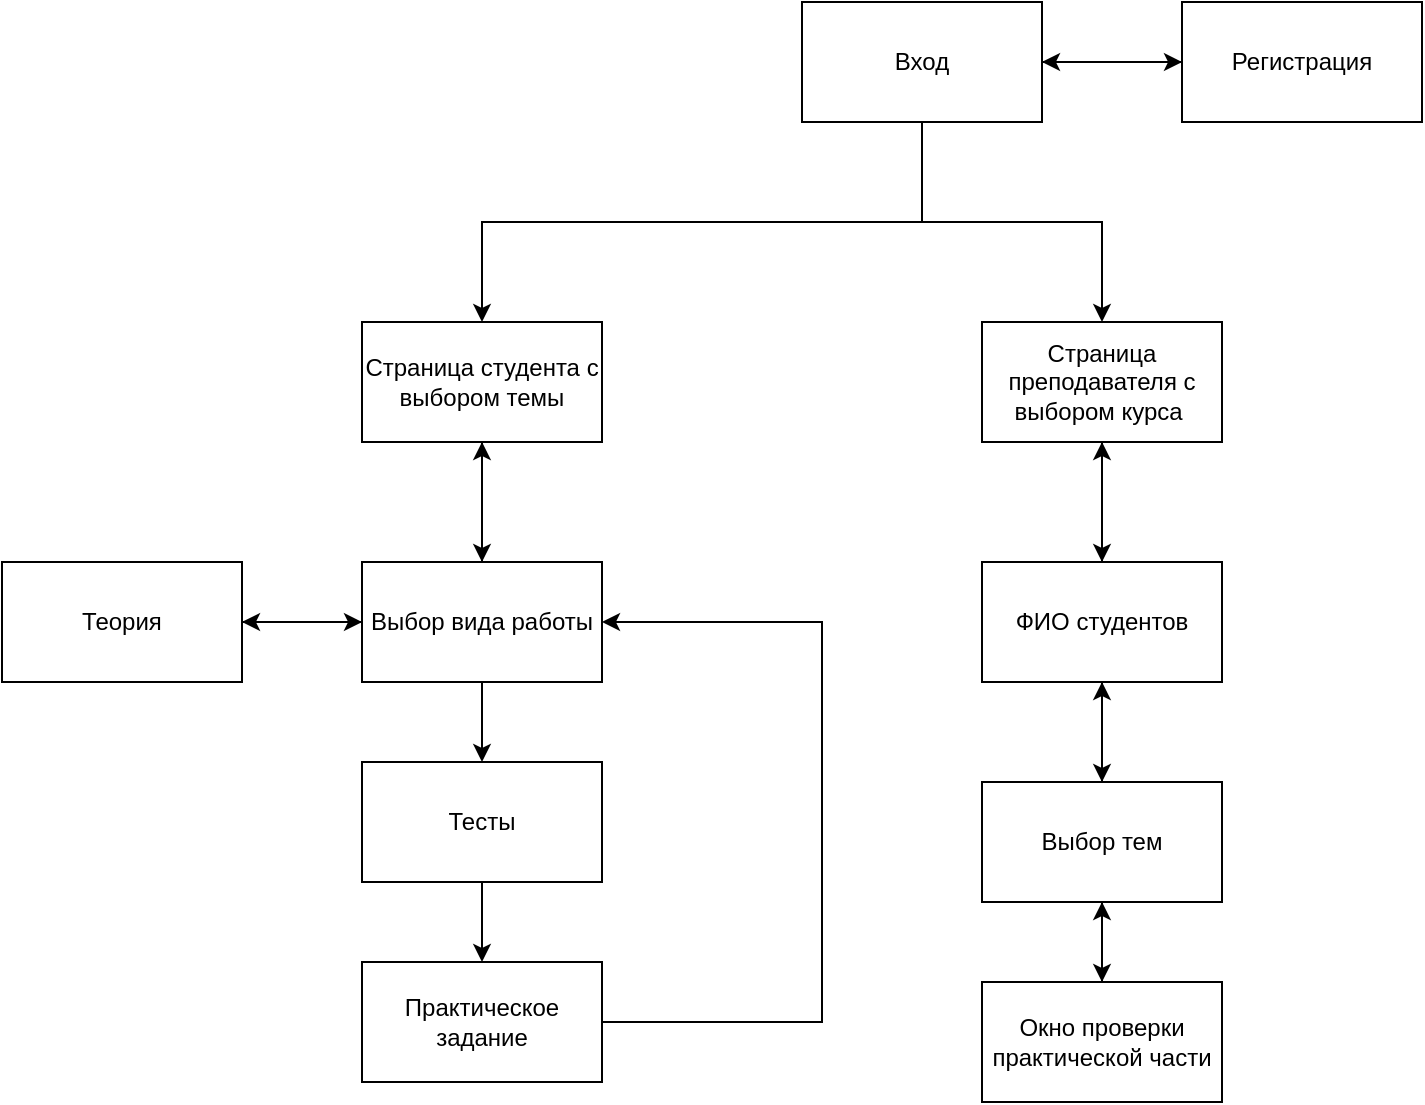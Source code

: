 <mxfile version="26.2.14">
  <diagram name="Page-1" id="97916047-d0de-89f5-080d-49f4d83e522f">
    <mxGraphModel dx="1426" dy="796" grid="1" gridSize="10" guides="1" tooltips="1" connect="1" arrows="1" fold="1" page="1" pageScale="1.5" pageWidth="1169" pageHeight="827" background="none" math="0" shadow="0">
      <root>
        <mxCell id="0" />
        <mxCell id="1" parent="0" />
        <mxCell id="xIhbucnLsh3VXJ7L4_1q-56" style="edgeStyle=orthogonalEdgeStyle;rounded=0;orthogonalLoop=1;jettySize=auto;html=1;exitX=0.5;exitY=1;exitDx=0;exitDy=0;" edge="1" parent="1" source="xIhbucnLsh3VXJ7L4_1q-55" target="xIhbucnLsh3VXJ7L4_1q-59">
          <mxGeometry relative="1" as="geometry">
            <mxPoint x="550" y="240" as="targetPoint" />
          </mxGeometry>
        </mxCell>
        <mxCell id="xIhbucnLsh3VXJ7L4_1q-57" style="edgeStyle=orthogonalEdgeStyle;rounded=0;orthogonalLoop=1;jettySize=auto;html=1;exitX=0.5;exitY=1;exitDx=0;exitDy=0;" edge="1" parent="1" source="xIhbucnLsh3VXJ7L4_1q-55" target="xIhbucnLsh3VXJ7L4_1q-58">
          <mxGeometry relative="1" as="geometry">
            <mxPoint x="900" y="240" as="targetPoint" />
          </mxGeometry>
        </mxCell>
        <mxCell id="xIhbucnLsh3VXJ7L4_1q-65" style="edgeStyle=orthogonalEdgeStyle;rounded=0;orthogonalLoop=1;jettySize=auto;html=1;exitX=1;exitY=0.5;exitDx=0;exitDy=0;entryX=0;entryY=0.5;entryDx=0;entryDy=0;" edge="1" parent="1" source="xIhbucnLsh3VXJ7L4_1q-55" target="xIhbucnLsh3VXJ7L4_1q-61">
          <mxGeometry relative="1" as="geometry" />
        </mxCell>
        <mxCell id="xIhbucnLsh3VXJ7L4_1q-55" value="Вход" style="rounded=0;whiteSpace=wrap;html=1;" vertex="1" parent="1">
          <mxGeometry x="670" y="80" width="120" height="60" as="geometry" />
        </mxCell>
        <mxCell id="xIhbucnLsh3VXJ7L4_1q-68" style="edgeStyle=orthogonalEdgeStyle;rounded=0;orthogonalLoop=1;jettySize=auto;html=1;" edge="1" parent="1" source="xIhbucnLsh3VXJ7L4_1q-58">
          <mxGeometry relative="1" as="geometry">
            <mxPoint x="820" y="360" as="targetPoint" />
          </mxGeometry>
        </mxCell>
        <mxCell id="xIhbucnLsh3VXJ7L4_1q-58" value="Страница преподавателя с выбором курса&lt;span style=&quot;background-color: transparent; color: light-dark(rgb(0, 0, 0), rgb(255, 255, 255));&quot;&gt;&amp;nbsp;&lt;/span&gt;" style="rounded=0;whiteSpace=wrap;html=1;" vertex="1" parent="1">
          <mxGeometry x="760" y="240" width="120" height="60" as="geometry" />
        </mxCell>
        <mxCell id="xIhbucnLsh3VXJ7L4_1q-69" style="edgeStyle=orthogonalEdgeStyle;rounded=0;orthogonalLoop=1;jettySize=auto;html=1;exitX=0.5;exitY=1;exitDx=0;exitDy=0;entryX=0.5;entryY=0;entryDx=0;entryDy=0;" edge="1" parent="1" source="xIhbucnLsh3VXJ7L4_1q-59" target="xIhbucnLsh3VXJ7L4_1q-70">
          <mxGeometry relative="1" as="geometry">
            <mxPoint x="510" y="360" as="targetPoint" />
          </mxGeometry>
        </mxCell>
        <mxCell id="xIhbucnLsh3VXJ7L4_1q-59" value="Страница студента с выбором темы" style="rounded=0;whiteSpace=wrap;html=1;" vertex="1" parent="1">
          <mxGeometry x="450" y="240" width="120" height="60" as="geometry" />
        </mxCell>
        <mxCell id="xIhbucnLsh3VXJ7L4_1q-64" style="edgeStyle=orthogonalEdgeStyle;rounded=0;orthogonalLoop=1;jettySize=auto;html=1;entryX=1;entryY=0.5;entryDx=0;entryDy=0;" edge="1" parent="1" source="xIhbucnLsh3VXJ7L4_1q-61" target="xIhbucnLsh3VXJ7L4_1q-55">
          <mxGeometry relative="1" as="geometry" />
        </mxCell>
        <mxCell id="xIhbucnLsh3VXJ7L4_1q-61" value="Регистрация" style="rounded=0;whiteSpace=wrap;html=1;" vertex="1" parent="1">
          <mxGeometry x="860" y="80" width="120" height="60" as="geometry" />
        </mxCell>
        <mxCell id="xIhbucnLsh3VXJ7L4_1q-73" style="edgeStyle=orthogonalEdgeStyle;rounded=0;orthogonalLoop=1;jettySize=auto;html=1;" edge="1" parent="1" source="xIhbucnLsh3VXJ7L4_1q-70" target="xIhbucnLsh3VXJ7L4_1q-74">
          <mxGeometry relative="1" as="geometry">
            <mxPoint x="450" y="490" as="targetPoint" />
            <Array as="points">
              <mxPoint x="450" y="390" />
              <mxPoint x="450" y="390" />
            </Array>
          </mxGeometry>
        </mxCell>
        <mxCell id="xIhbucnLsh3VXJ7L4_1q-75" style="edgeStyle=orthogonalEdgeStyle;rounded=0;orthogonalLoop=1;jettySize=auto;html=1;entryX=0.5;entryY=1;entryDx=0;entryDy=0;" edge="1" parent="1" source="xIhbucnLsh3VXJ7L4_1q-70" target="xIhbucnLsh3VXJ7L4_1q-59">
          <mxGeometry relative="1" as="geometry" />
        </mxCell>
        <mxCell id="xIhbucnLsh3VXJ7L4_1q-76" style="edgeStyle=orthogonalEdgeStyle;rounded=0;orthogonalLoop=1;jettySize=auto;html=1;entryX=0.5;entryY=0;entryDx=0;entryDy=0;" edge="1" parent="1" source="xIhbucnLsh3VXJ7L4_1q-70" target="xIhbucnLsh3VXJ7L4_1q-77">
          <mxGeometry relative="1" as="geometry">
            <mxPoint x="650" y="510" as="targetPoint" />
            <Array as="points">
              <mxPoint x="510" y="340" />
              <mxPoint x="510" y="340" />
            </Array>
          </mxGeometry>
        </mxCell>
        <mxCell id="xIhbucnLsh3VXJ7L4_1q-70" value="Выбор вида работы" style="rounded=0;whiteSpace=wrap;html=1;" vertex="1" parent="1">
          <mxGeometry x="450" y="360" width="120" height="60" as="geometry" />
        </mxCell>
        <mxCell id="xIhbucnLsh3VXJ7L4_1q-90" style="edgeStyle=orthogonalEdgeStyle;rounded=0;orthogonalLoop=1;jettySize=auto;html=1;entryX=0;entryY=0.5;entryDx=0;entryDy=0;" edge="1" parent="1" source="xIhbucnLsh3VXJ7L4_1q-74" target="xIhbucnLsh3VXJ7L4_1q-70">
          <mxGeometry relative="1" as="geometry" />
        </mxCell>
        <mxCell id="xIhbucnLsh3VXJ7L4_1q-74" value="Теория" style="rounded=0;whiteSpace=wrap;html=1;" vertex="1" parent="1">
          <mxGeometry x="270" y="360" width="120" height="60" as="geometry" />
        </mxCell>
        <mxCell id="xIhbucnLsh3VXJ7L4_1q-86" style="edgeStyle=orthogonalEdgeStyle;rounded=0;orthogonalLoop=1;jettySize=auto;html=1;" edge="1" parent="1" source="xIhbucnLsh3VXJ7L4_1q-77" target="xIhbucnLsh3VXJ7L4_1q-87">
          <mxGeometry relative="1" as="geometry">
            <mxPoint x="650" y="620" as="targetPoint" />
          </mxGeometry>
        </mxCell>
        <mxCell id="xIhbucnLsh3VXJ7L4_1q-77" value="Тесты" style="rounded=0;whiteSpace=wrap;html=1;" vertex="1" parent="1">
          <mxGeometry x="450" y="460" width="120" height="60" as="geometry" />
        </mxCell>
        <mxCell id="xIhbucnLsh3VXJ7L4_1q-80" style="edgeStyle=orthogonalEdgeStyle;rounded=0;orthogonalLoop=1;jettySize=auto;html=1;entryX=0.5;entryY=1;entryDx=0;entryDy=0;" edge="1" parent="1" source="xIhbucnLsh3VXJ7L4_1q-78" target="xIhbucnLsh3VXJ7L4_1q-58">
          <mxGeometry relative="1" as="geometry" />
        </mxCell>
        <mxCell id="xIhbucnLsh3VXJ7L4_1q-81" style="edgeStyle=orthogonalEdgeStyle;rounded=0;orthogonalLoop=1;jettySize=auto;html=1;" edge="1" parent="1" source="xIhbucnLsh3VXJ7L4_1q-78" target="xIhbucnLsh3VXJ7L4_1q-82">
          <mxGeometry relative="1" as="geometry">
            <mxPoint x="820" y="470" as="targetPoint" />
          </mxGeometry>
        </mxCell>
        <mxCell id="xIhbucnLsh3VXJ7L4_1q-78" value="ФИО студентов" style="rounded=0;whiteSpace=wrap;html=1;" vertex="1" parent="1">
          <mxGeometry x="760" y="360" width="120" height="60" as="geometry" />
        </mxCell>
        <mxCell id="xIhbucnLsh3VXJ7L4_1q-83" style="edgeStyle=orthogonalEdgeStyle;rounded=0;orthogonalLoop=1;jettySize=auto;html=1;entryX=0.5;entryY=1;entryDx=0;entryDy=0;" edge="1" parent="1" source="xIhbucnLsh3VXJ7L4_1q-82" target="xIhbucnLsh3VXJ7L4_1q-78">
          <mxGeometry relative="1" as="geometry" />
        </mxCell>
        <mxCell id="xIhbucnLsh3VXJ7L4_1q-84" style="edgeStyle=orthogonalEdgeStyle;rounded=0;orthogonalLoop=1;jettySize=auto;html=1;" edge="1" parent="1" source="xIhbucnLsh3VXJ7L4_1q-82" target="xIhbucnLsh3VXJ7L4_1q-85">
          <mxGeometry relative="1" as="geometry">
            <mxPoint x="820" y="600" as="targetPoint" />
          </mxGeometry>
        </mxCell>
        <mxCell id="xIhbucnLsh3VXJ7L4_1q-82" value="Выбор тем" style="rounded=0;whiteSpace=wrap;html=1;" vertex="1" parent="1">
          <mxGeometry x="760" y="470" width="120" height="60" as="geometry" />
        </mxCell>
        <mxCell id="xIhbucnLsh3VXJ7L4_1q-89" style="edgeStyle=orthogonalEdgeStyle;rounded=0;orthogonalLoop=1;jettySize=auto;html=1;" edge="1" parent="1" source="xIhbucnLsh3VXJ7L4_1q-85" target="xIhbucnLsh3VXJ7L4_1q-82">
          <mxGeometry relative="1" as="geometry" />
        </mxCell>
        <mxCell id="xIhbucnLsh3VXJ7L4_1q-85" value="Окно проверки практической части" style="rounded=0;whiteSpace=wrap;html=1;" vertex="1" parent="1">
          <mxGeometry x="760" y="570" width="120" height="60" as="geometry" />
        </mxCell>
        <mxCell id="xIhbucnLsh3VXJ7L4_1q-88" style="edgeStyle=orthogonalEdgeStyle;rounded=0;orthogonalLoop=1;jettySize=auto;html=1;entryX=1;entryY=0.5;entryDx=0;entryDy=0;" edge="1" parent="1" source="xIhbucnLsh3VXJ7L4_1q-87" target="xIhbucnLsh3VXJ7L4_1q-70">
          <mxGeometry relative="1" as="geometry">
            <Array as="points">
              <mxPoint x="680" y="590" />
              <mxPoint x="680" y="390" />
            </Array>
          </mxGeometry>
        </mxCell>
        <mxCell id="xIhbucnLsh3VXJ7L4_1q-87" value="Практическое задание" style="rounded=0;whiteSpace=wrap;html=1;" vertex="1" parent="1">
          <mxGeometry x="450" y="560" width="120" height="60" as="geometry" />
        </mxCell>
      </root>
    </mxGraphModel>
  </diagram>
</mxfile>
